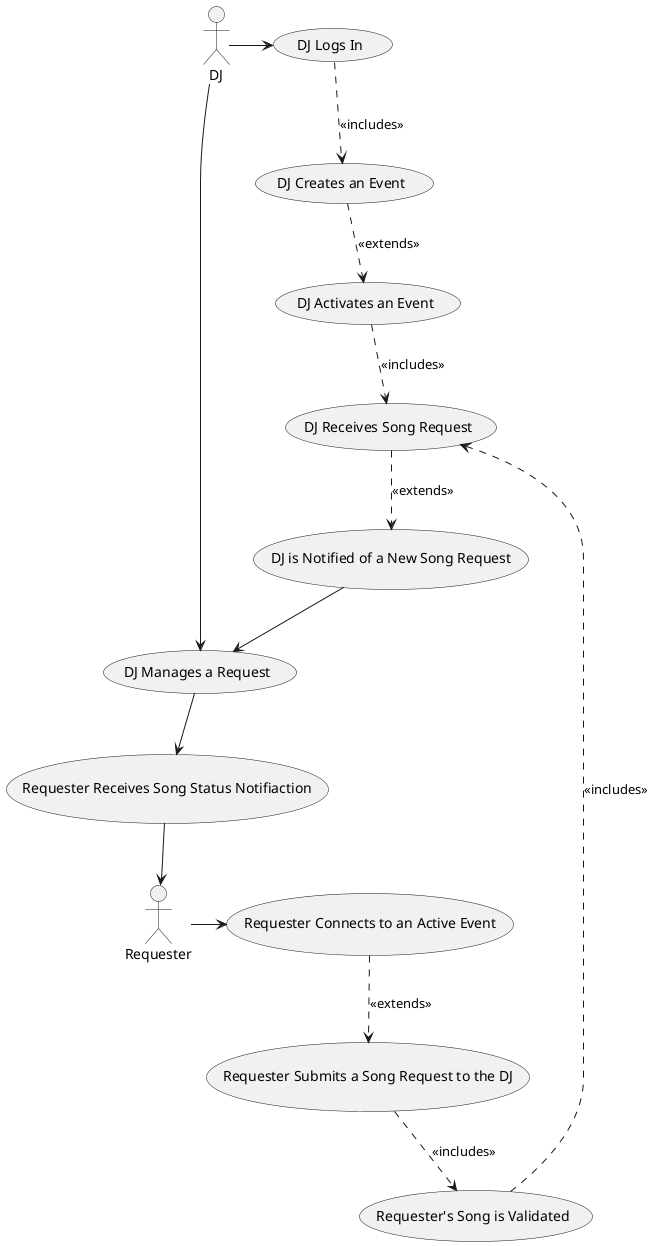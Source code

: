 @startuml
:DJ: as DJ
:Requester: as R
(DJ Logs In) as Login
(DJ Creates an Event) as Create
(DJ Activates an Event) as Activate
(DJ Receives Song Request) as Receive
(Requester Connects to an Active Event) as Connects
(Requester Submits a Song Request to the DJ) as Submits
(Requester's Song is Validated) as Validated
(DJ is Notified of a New Song Request) as Notified
(DJ Manages a Request) as Manages
(Requester Receives Song Status Notifiaction) as Status

DJ -> Login
Login ..> Create: <<includes>>
Create ..> Activate: <<extends>>
Activate ..> Receive: <<includes>>
Receive ..> Notified: <<extends>>
Notified --> Manages
DJ --> Manages
Manages --> Status

R -> Connects
Connects ..> Submits: <<extends>>
Submits ..> Validated: <<includes>>
Validated ..> Receive: <<includes>>
Status --> R


@enduml